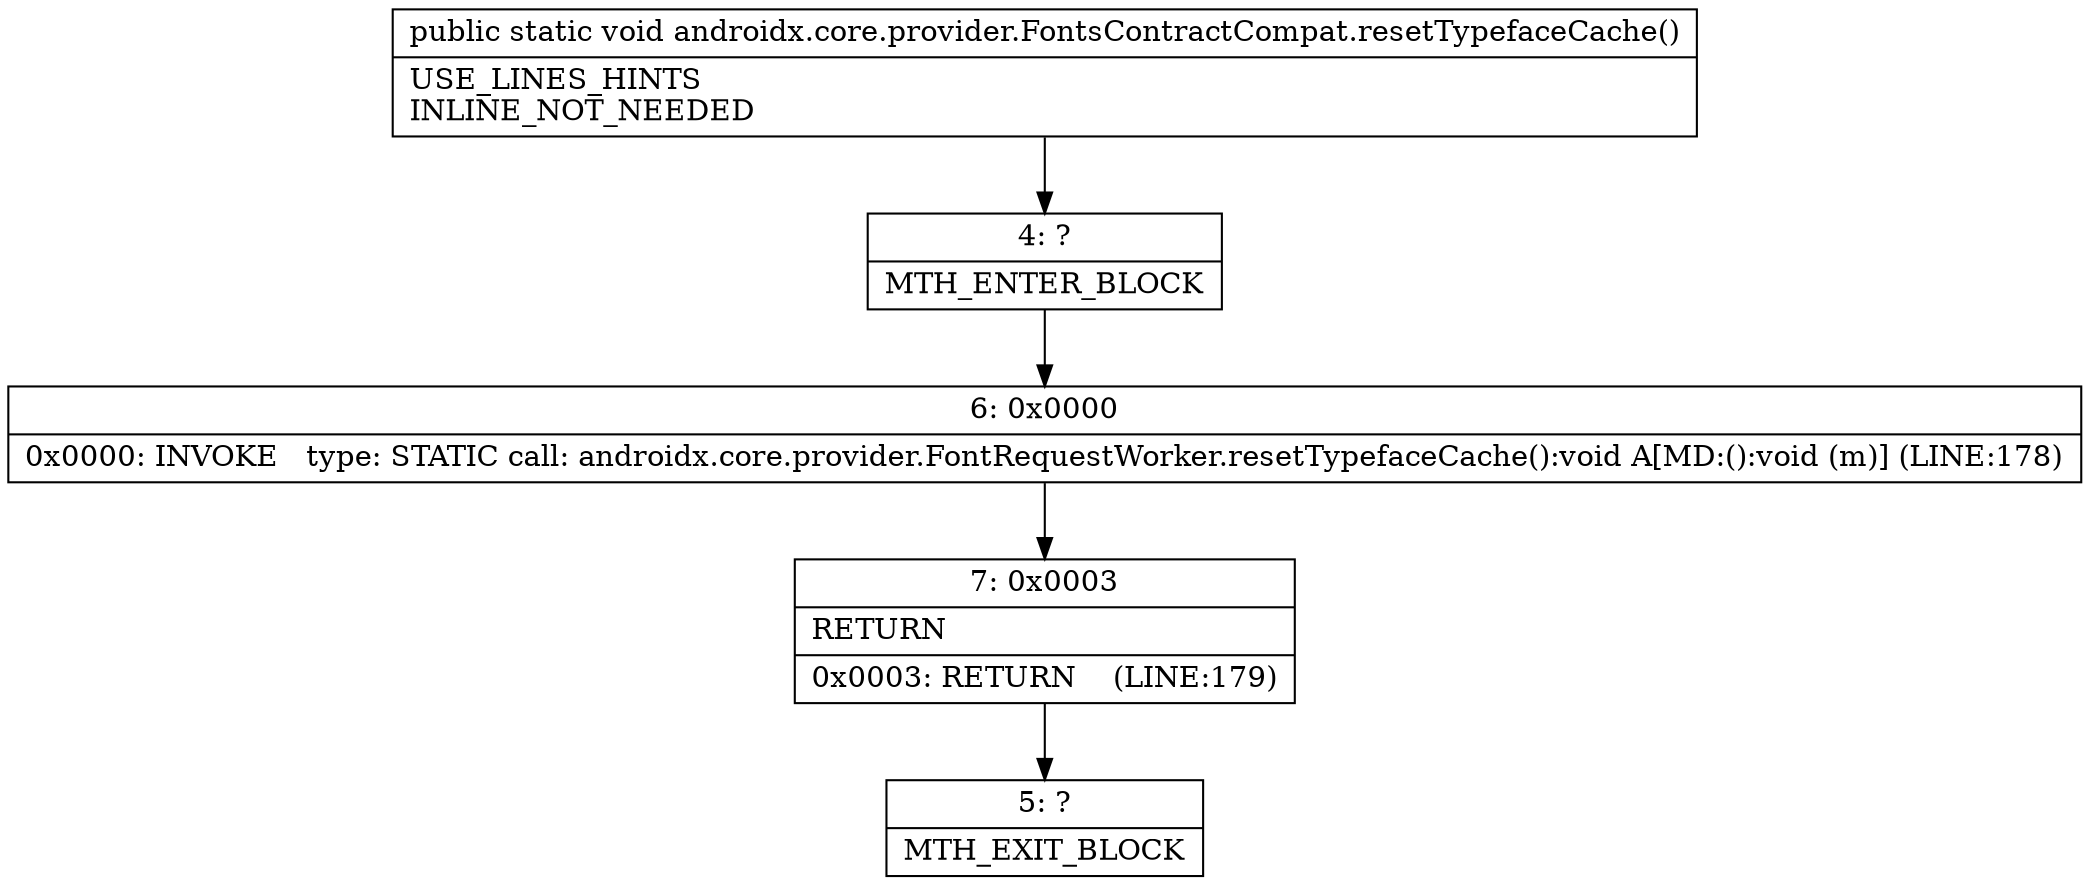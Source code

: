 digraph "CFG forandroidx.core.provider.FontsContractCompat.resetTypefaceCache()V" {
Node_4 [shape=record,label="{4\:\ ?|MTH_ENTER_BLOCK\l}"];
Node_6 [shape=record,label="{6\:\ 0x0000|0x0000: INVOKE   type: STATIC call: androidx.core.provider.FontRequestWorker.resetTypefaceCache():void A[MD:():void (m)] (LINE:178)\l}"];
Node_7 [shape=record,label="{7\:\ 0x0003|RETURN\l|0x0003: RETURN    (LINE:179)\l}"];
Node_5 [shape=record,label="{5\:\ ?|MTH_EXIT_BLOCK\l}"];
MethodNode[shape=record,label="{public static void androidx.core.provider.FontsContractCompat.resetTypefaceCache()  | USE_LINES_HINTS\lINLINE_NOT_NEEDED\l}"];
MethodNode -> Node_4;Node_4 -> Node_6;
Node_6 -> Node_7;
Node_7 -> Node_5;
}

